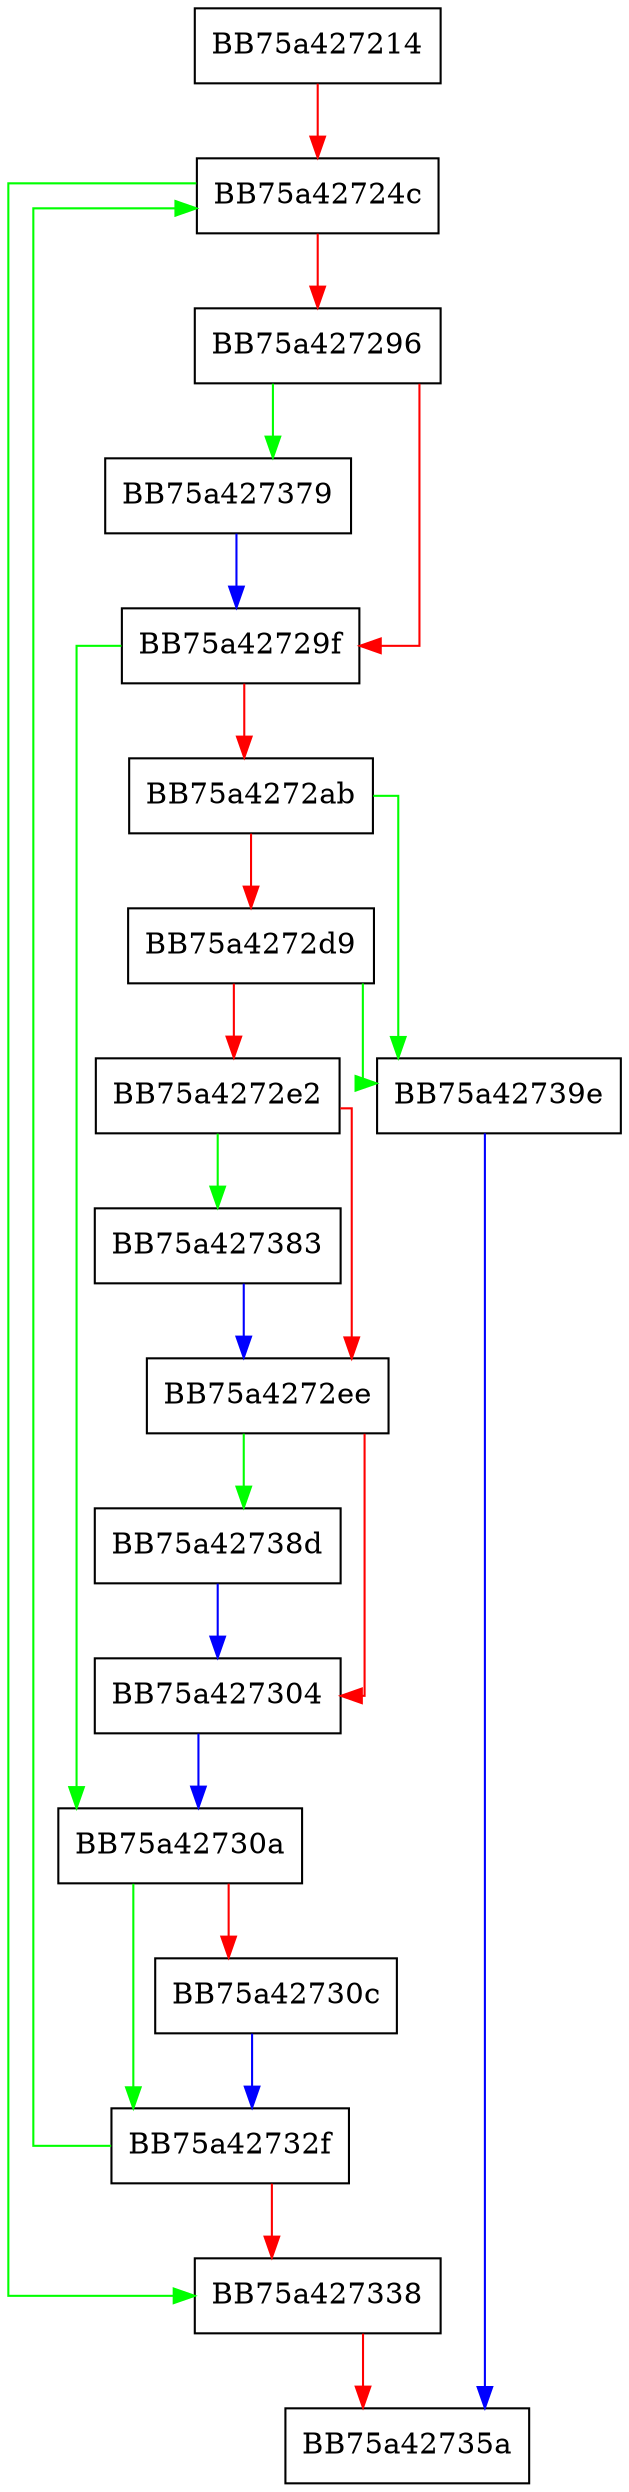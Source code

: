 digraph nUFSP_Reader {
  node [shape="box"];
  graph [splines=ortho];
  BB75a427214 -> BB75a42724c [color="red"];
  BB75a42724c -> BB75a427338 [color="green"];
  BB75a42724c -> BB75a427296 [color="red"];
  BB75a427296 -> BB75a427379 [color="green"];
  BB75a427296 -> BB75a42729f [color="red"];
  BB75a42729f -> BB75a42730a [color="green"];
  BB75a42729f -> BB75a4272ab [color="red"];
  BB75a4272ab -> BB75a42739e [color="green"];
  BB75a4272ab -> BB75a4272d9 [color="red"];
  BB75a4272d9 -> BB75a42739e [color="green"];
  BB75a4272d9 -> BB75a4272e2 [color="red"];
  BB75a4272e2 -> BB75a427383 [color="green"];
  BB75a4272e2 -> BB75a4272ee [color="red"];
  BB75a4272ee -> BB75a42738d [color="green"];
  BB75a4272ee -> BB75a427304 [color="red"];
  BB75a427304 -> BB75a42730a [color="blue"];
  BB75a42730a -> BB75a42732f [color="green"];
  BB75a42730a -> BB75a42730c [color="red"];
  BB75a42730c -> BB75a42732f [color="blue"];
  BB75a42732f -> BB75a42724c [color="green"];
  BB75a42732f -> BB75a427338 [color="red"];
  BB75a427338 -> BB75a42735a [color="red"];
  BB75a427379 -> BB75a42729f [color="blue"];
  BB75a427383 -> BB75a4272ee [color="blue"];
  BB75a42738d -> BB75a427304 [color="blue"];
  BB75a42739e -> BB75a42735a [color="blue"];
}